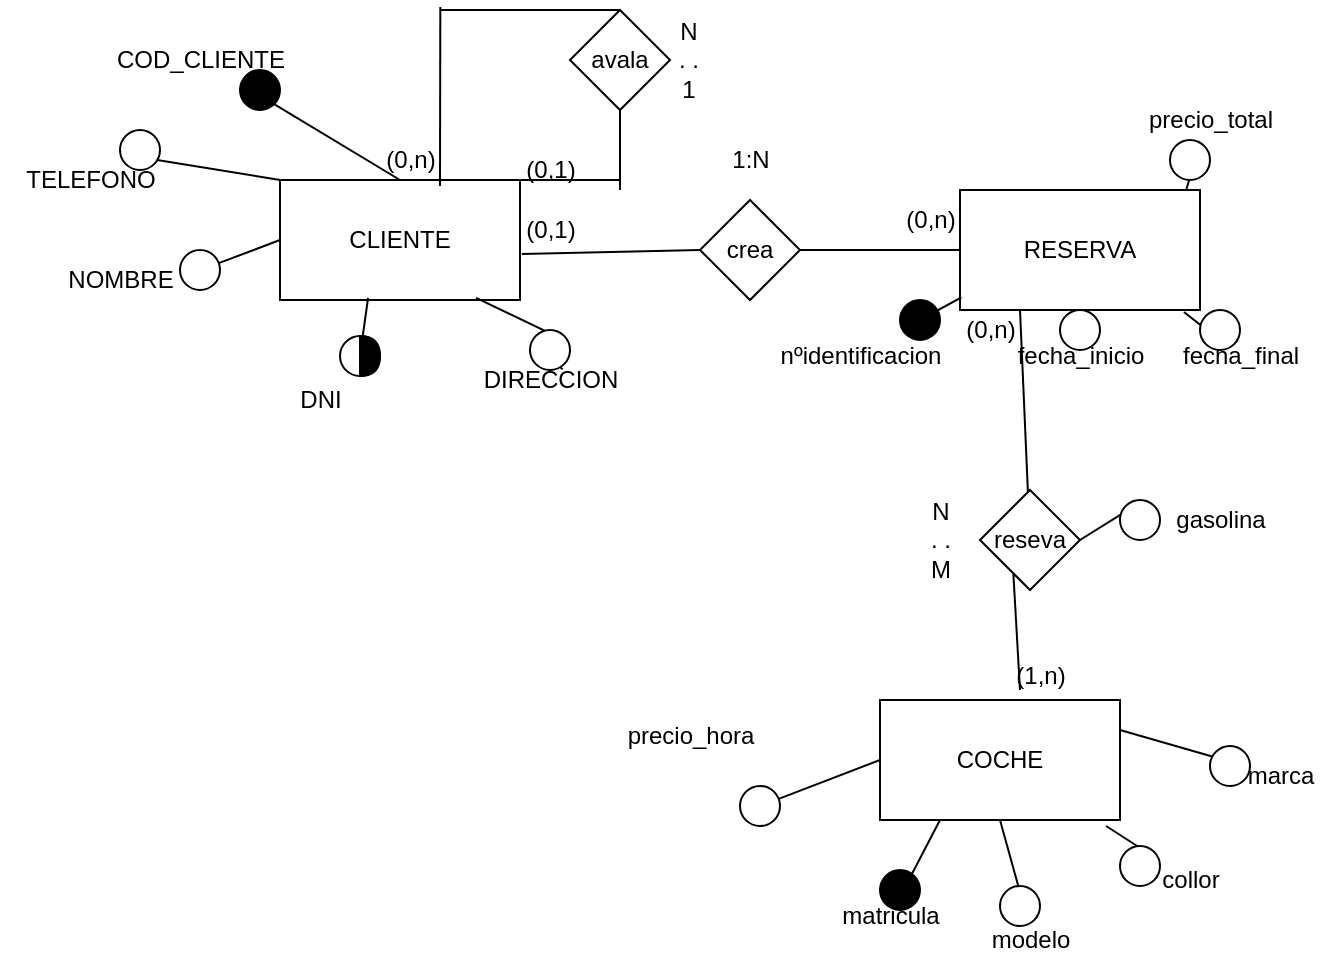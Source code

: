 <mxfile version="24.7.16">
  <diagram name="Página-1" id="aEJqK_Ya5Ug0Y6WHLHkw">
    <mxGraphModel dx="934" dy="852" grid="1" gridSize="10" guides="1" tooltips="1" connect="1" arrows="1" fold="1" page="1" pageScale="1" pageWidth="827" pageHeight="1169" math="0" shadow="0">
      <root>
        <mxCell id="0" />
        <mxCell id="1" parent="0" />
        <mxCell id="QmHvunByDf7axbcxnxKM-1" value="CLIENTE" style="rounded=0;whiteSpace=wrap;html=1;" vertex="1" parent="1">
          <mxGeometry x="210" y="325" width="120" height="60" as="geometry" />
        </mxCell>
        <mxCell id="QmHvunByDf7axbcxnxKM-2" value="RESERVA" style="rounded=0;whiteSpace=wrap;html=1;" vertex="1" parent="1">
          <mxGeometry x="550" y="330" width="120" height="60" as="geometry" />
        </mxCell>
        <mxCell id="QmHvunByDf7axbcxnxKM-3" value="COCHE" style="whiteSpace=wrap;html=1;" vertex="1" parent="1">
          <mxGeometry x="510" y="585" width="120" height="60" as="geometry" />
        </mxCell>
        <mxCell id="QmHvunByDf7axbcxnxKM-4" value="crea" style="rhombus;whiteSpace=wrap;html=1;" vertex="1" parent="1">
          <mxGeometry x="420" y="335" width="50" height="50" as="geometry" />
        </mxCell>
        <mxCell id="QmHvunByDf7axbcxnxKM-5" value="" style="endArrow=none;html=1;rounded=0;exitX=1.008;exitY=0.617;exitDx=0;exitDy=0;exitPerimeter=0;entryX=0;entryY=0.5;entryDx=0;entryDy=0;" edge="1" parent="1" source="QmHvunByDf7axbcxnxKM-1" target="QmHvunByDf7axbcxnxKM-4">
          <mxGeometry width="50" height="50" relative="1" as="geometry">
            <mxPoint x="380" y="400" as="sourcePoint" />
            <mxPoint x="430" y="350" as="targetPoint" />
          </mxGeometry>
        </mxCell>
        <mxCell id="QmHvunByDf7axbcxnxKM-6" value="" style="endArrow=none;html=1;rounded=0;entryX=0;entryY=0.5;entryDx=0;entryDy=0;exitX=1;exitY=0.5;exitDx=0;exitDy=0;" edge="1" parent="1" source="QmHvunByDf7axbcxnxKM-4" target="QmHvunByDf7axbcxnxKM-2">
          <mxGeometry width="50" height="50" relative="1" as="geometry">
            <mxPoint x="380" y="400" as="sourcePoint" />
            <mxPoint x="430" y="350" as="targetPoint" />
          </mxGeometry>
        </mxCell>
        <mxCell id="QmHvunByDf7axbcxnxKM-7" value="(0,n)" style="text;html=1;align=center;verticalAlign=middle;resizable=0;points=[];autosize=1;strokeColor=none;fillColor=none;" vertex="1" parent="1">
          <mxGeometry x="510" y="330" width="50" height="30" as="geometry" />
        </mxCell>
        <mxCell id="QmHvunByDf7axbcxnxKM-8" value="DNI" style="text;html=1;align=center;verticalAlign=middle;resizable=0;points=[];autosize=1;strokeColor=none;fillColor=none;" vertex="1" parent="1">
          <mxGeometry x="210" y="420" width="40" height="30" as="geometry" />
        </mxCell>
        <mxCell id="QmHvunByDf7axbcxnxKM-9" value="NOMBRE" style="text;html=1;align=center;verticalAlign=middle;resizable=0;points=[];autosize=1;strokeColor=none;fillColor=none;" vertex="1" parent="1">
          <mxGeometry x="90" y="360" width="80" height="30" as="geometry" />
        </mxCell>
        <mxCell id="QmHvunByDf7axbcxnxKM-10" value="DIRECCION" style="text;html=1;align=center;verticalAlign=middle;resizable=0;points=[];autosize=1;strokeColor=none;fillColor=none;" vertex="1" parent="1">
          <mxGeometry x="300" y="410" width="90" height="30" as="geometry" />
        </mxCell>
        <mxCell id="QmHvunByDf7axbcxnxKM-11" value="TELEFONO" style="text;html=1;align=center;verticalAlign=middle;resizable=0;points=[];autosize=1;strokeColor=none;fillColor=none;" vertex="1" parent="1">
          <mxGeometry x="70" y="310" width="90" height="30" as="geometry" />
        </mxCell>
        <mxCell id="QmHvunByDf7axbcxnxKM-13" value="" style="endArrow=none;html=1;rounded=0;exitX=0.817;exitY=0.983;exitDx=0;exitDy=0;exitPerimeter=0;entryX=0.467;entryY=0.067;entryDx=0;entryDy=0;entryPerimeter=0;" edge="1" parent="1" source="QmHvunByDf7axbcxnxKM-17" target="QmHvunByDf7axbcxnxKM-10">
          <mxGeometry width="50" height="50" relative="1" as="geometry">
            <mxPoint x="380" y="400" as="sourcePoint" />
            <mxPoint x="430" y="350" as="targetPoint" />
          </mxGeometry>
        </mxCell>
        <mxCell id="QmHvunByDf7axbcxnxKM-14" value="" style="endArrow=none;html=1;rounded=0;entryX=0.367;entryY=0.983;entryDx=0;entryDy=0;entryPerimeter=0;" edge="1" parent="1" source="QmHvunByDf7axbcxnxKM-19" target="QmHvunByDf7axbcxnxKM-1">
          <mxGeometry width="50" height="50" relative="1" as="geometry">
            <mxPoint x="250" y="410" as="sourcePoint" />
            <mxPoint x="430" y="350" as="targetPoint" />
          </mxGeometry>
        </mxCell>
        <mxCell id="QmHvunByDf7axbcxnxKM-15" value="" style="endArrow=none;html=1;rounded=0;exitX=0;exitY=0.5;exitDx=0;exitDy=0;" edge="1" parent="1" source="QmHvunByDf7axbcxnxKM-21" target="QmHvunByDf7axbcxnxKM-9">
          <mxGeometry width="50" height="50" relative="1" as="geometry">
            <mxPoint x="380" y="400" as="sourcePoint" />
            <mxPoint x="430" y="350" as="targetPoint" />
          </mxGeometry>
        </mxCell>
        <mxCell id="QmHvunByDf7axbcxnxKM-16" value="" style="endArrow=none;html=1;rounded=0;entryX=0;entryY=0;entryDx=0;entryDy=0;exitX=0.667;exitY=0.067;exitDx=0;exitDy=0;exitPerimeter=0;" edge="1" parent="1" source="QmHvunByDf7axbcxnxKM-11" target="QmHvunByDf7axbcxnxKM-1">
          <mxGeometry width="50" height="50" relative="1" as="geometry">
            <mxPoint x="380" y="400" as="sourcePoint" />
            <mxPoint x="430" y="350" as="targetPoint" />
          </mxGeometry>
        </mxCell>
        <mxCell id="QmHvunByDf7axbcxnxKM-18" value="" style="endArrow=none;html=1;rounded=0;exitX=0.817;exitY=0.983;exitDx=0;exitDy=0;exitPerimeter=0;entryX=0.467;entryY=0.067;entryDx=0;entryDy=0;entryPerimeter=0;" edge="1" parent="1" source="QmHvunByDf7axbcxnxKM-1" target="QmHvunByDf7axbcxnxKM-17">
          <mxGeometry width="50" height="50" relative="1" as="geometry">
            <mxPoint x="308" y="384" as="sourcePoint" />
            <mxPoint x="342" y="412" as="targetPoint" />
          </mxGeometry>
        </mxCell>
        <mxCell id="QmHvunByDf7axbcxnxKM-17" value="" style="ellipse;whiteSpace=wrap;html=1;aspect=fixed;" vertex="1" parent="1">
          <mxGeometry x="335" y="400" width="20" height="20" as="geometry" />
        </mxCell>
        <mxCell id="QmHvunByDf7axbcxnxKM-20" value="" style="endArrow=none;html=1;rounded=0;entryX=0.367;entryY=0.983;entryDx=0;entryDy=0;entryPerimeter=0;" edge="1" parent="1" target="QmHvunByDf7axbcxnxKM-19">
          <mxGeometry width="50" height="50" relative="1" as="geometry">
            <mxPoint x="250" y="410" as="sourcePoint" />
            <mxPoint x="254" y="384" as="targetPoint" />
          </mxGeometry>
        </mxCell>
        <mxCell id="QmHvunByDf7axbcxnxKM-19" value="" style="ellipse;whiteSpace=wrap;html=1;aspect=fixed;" vertex="1" parent="1">
          <mxGeometry x="240" y="403" width="20" height="20" as="geometry" />
        </mxCell>
        <mxCell id="QmHvunByDf7axbcxnxKM-22" value="" style="endArrow=none;html=1;rounded=0;exitX=0;exitY=0.5;exitDx=0;exitDy=0;" edge="1" parent="1" source="QmHvunByDf7axbcxnxKM-1" target="QmHvunByDf7axbcxnxKM-21">
          <mxGeometry width="50" height="50" relative="1" as="geometry">
            <mxPoint x="210" y="355" as="sourcePoint" />
            <mxPoint x="170" y="365" as="targetPoint" />
          </mxGeometry>
        </mxCell>
        <mxCell id="QmHvunByDf7axbcxnxKM-21" value="" style="ellipse;whiteSpace=wrap;html=1;aspect=fixed;" vertex="1" parent="1">
          <mxGeometry x="160" y="360" width="20" height="20" as="geometry" />
        </mxCell>
        <mxCell id="QmHvunByDf7axbcxnxKM-23" value="" style="ellipse;whiteSpace=wrap;html=1;aspect=fixed;" vertex="1" parent="1">
          <mxGeometry x="130" y="300" width="20" height="20" as="geometry" />
        </mxCell>
        <mxCell id="QmHvunByDf7axbcxnxKM-24" value="COD_CLIENTE" style="text;html=1;align=center;verticalAlign=middle;resizable=0;points=[];autosize=1;strokeColor=none;fillColor=none;" vertex="1" parent="1">
          <mxGeometry x="115" y="250" width="110" height="30" as="geometry" />
        </mxCell>
        <mxCell id="QmHvunByDf7axbcxnxKM-25" value="" style="endArrow=none;html=1;rounded=0;entryX=0.5;entryY=0;entryDx=0;entryDy=0;exitX=1;exitY=1;exitDx=0;exitDy=0;" edge="1" parent="1" source="QmHvunByDf7axbcxnxKM-26" target="QmHvunByDf7axbcxnxKM-1">
          <mxGeometry width="50" height="50" relative="1" as="geometry">
            <mxPoint x="260" y="270" as="sourcePoint" />
            <mxPoint x="430" y="350" as="targetPoint" />
          </mxGeometry>
        </mxCell>
        <mxCell id="QmHvunByDf7axbcxnxKM-26" value="" style="ellipse;whiteSpace=wrap;html=1;aspect=fixed;strokeColor=#000000;fillColor=#000000;" vertex="1" parent="1">
          <mxGeometry x="190" y="270" width="20" height="20" as="geometry" />
        </mxCell>
        <mxCell id="QmHvunByDf7axbcxnxKM-27" value="" style="endArrow=none;html=1;rounded=0;entryX=0.006;entryY=0.894;entryDx=0;entryDy=0;entryPerimeter=0;" edge="1" parent="1" target="QmHvunByDf7axbcxnxKM-2">
          <mxGeometry width="50" height="50" relative="1" as="geometry">
            <mxPoint x="530" y="395" as="sourcePoint" />
            <mxPoint x="540" y="385" as="targetPoint" />
          </mxGeometry>
        </mxCell>
        <mxCell id="QmHvunByDf7axbcxnxKM-28" value="nºidentificacion" style="text;html=1;align=center;verticalAlign=middle;resizable=0;points=[];autosize=1;strokeColor=none;fillColor=none;" vertex="1" parent="1">
          <mxGeometry x="450" y="398" width="100" height="30" as="geometry" />
        </mxCell>
        <mxCell id="QmHvunByDf7axbcxnxKM-29" value="fecha_inicio" style="text;html=1;align=center;verticalAlign=middle;resizable=0;points=[];autosize=1;strokeColor=none;fillColor=none;" vertex="1" parent="1">
          <mxGeometry x="565" y="398" width="90" height="30" as="geometry" />
        </mxCell>
        <mxCell id="QmHvunByDf7axbcxnxKM-30" value="fecha_final" style="text;html=1;align=center;verticalAlign=middle;resizable=0;points=[];autosize=1;strokeColor=none;fillColor=none;" vertex="1" parent="1">
          <mxGeometry x="650" y="398" width="80" height="30" as="geometry" />
        </mxCell>
        <mxCell id="QmHvunByDf7axbcxnxKM-31" value="precio_total" style="text;html=1;align=center;verticalAlign=middle;resizable=0;points=[];autosize=1;strokeColor=none;fillColor=none;" vertex="1" parent="1">
          <mxGeometry x="630" y="280" width="90" height="30" as="geometry" />
        </mxCell>
        <mxCell id="QmHvunByDf7axbcxnxKM-32" value="" style="endArrow=none;html=1;rounded=0;entryX=0.942;entryY=0;entryDx=0;entryDy=0;entryPerimeter=0;exitX=0.444;exitY=0.933;exitDx=0;exitDy=0;exitPerimeter=0;" edge="1" parent="1" source="QmHvunByDf7axbcxnxKM-31" target="QmHvunByDf7axbcxnxKM-2">
          <mxGeometry width="50" height="50" relative="1" as="geometry">
            <mxPoint x="380" y="400" as="sourcePoint" />
            <mxPoint x="430" y="350" as="targetPoint" />
          </mxGeometry>
        </mxCell>
        <mxCell id="QmHvunByDf7axbcxnxKM-33" value="" style="endArrow=none;html=1;rounded=0;exitX=0.5;exitY=1;exitDx=0;exitDy=0;" edge="1" parent="1" source="QmHvunByDf7axbcxnxKM-2" target="QmHvunByDf7axbcxnxKM-29">
          <mxGeometry width="50" height="50" relative="1" as="geometry">
            <mxPoint x="380" y="400" as="sourcePoint" />
            <mxPoint x="430" y="350" as="targetPoint" />
          </mxGeometry>
        </mxCell>
        <mxCell id="QmHvunByDf7axbcxnxKM-34" value="" style="endArrow=none;html=1;rounded=0;entryX=0.933;entryY=1.017;entryDx=0;entryDy=0;entryPerimeter=0;" edge="1" parent="1" source="QmHvunByDf7axbcxnxKM-30" target="QmHvunByDf7axbcxnxKM-2">
          <mxGeometry width="50" height="50" relative="1" as="geometry">
            <mxPoint x="380" y="400" as="sourcePoint" />
            <mxPoint x="430" y="350" as="targetPoint" />
          </mxGeometry>
        </mxCell>
        <mxCell id="QmHvunByDf7axbcxnxKM-35" value="" style="ellipse;whiteSpace=wrap;html=1;aspect=fixed;fillColor=#000000;" vertex="1" parent="1">
          <mxGeometry x="520" y="385" width="20" height="20" as="geometry" />
        </mxCell>
        <mxCell id="QmHvunByDf7axbcxnxKM-38" value="" style="ellipse;whiteSpace=wrap;html=1;aspect=fixed;" vertex="1" parent="1">
          <mxGeometry x="600" y="390" width="20" height="20" as="geometry" />
        </mxCell>
        <mxCell id="QmHvunByDf7axbcxnxKM-39" value="" style="ellipse;whiteSpace=wrap;html=1;aspect=fixed;" vertex="1" parent="1">
          <mxGeometry x="670" y="390" width="20" height="20" as="geometry" />
        </mxCell>
        <mxCell id="QmHvunByDf7axbcxnxKM-40" value="" style="ellipse;whiteSpace=wrap;html=1;aspect=fixed;" vertex="1" parent="1">
          <mxGeometry x="655" y="305" width="20" height="20" as="geometry" />
        </mxCell>
        <mxCell id="QmHvunByDf7axbcxnxKM-41" value="matricula" style="text;html=1;align=center;verticalAlign=middle;resizable=0;points=[];autosize=1;strokeColor=none;fillColor=none;" vertex="1" parent="1">
          <mxGeometry x="480" y="678" width="70" height="30" as="geometry" />
        </mxCell>
        <mxCell id="QmHvunByDf7axbcxnxKM-42" value="modelo" style="text;html=1;align=center;verticalAlign=middle;resizable=0;points=[];autosize=1;strokeColor=none;fillColor=none;" vertex="1" parent="1">
          <mxGeometry x="555" y="690" width="60" height="30" as="geometry" />
        </mxCell>
        <mxCell id="QmHvunByDf7axbcxnxKM-43" value="collor" style="text;html=1;align=center;verticalAlign=middle;resizable=0;points=[];autosize=1;strokeColor=none;fillColor=none;" vertex="1" parent="1">
          <mxGeometry x="640" y="660" width="50" height="30" as="geometry" />
        </mxCell>
        <mxCell id="QmHvunByDf7axbcxnxKM-44" value="marca" style="text;html=1;align=center;verticalAlign=middle;resizable=0;points=[];autosize=1;strokeColor=none;fillColor=none;" vertex="1" parent="1">
          <mxGeometry x="680" y="608" width="60" height="30" as="geometry" />
        </mxCell>
        <mxCell id="QmHvunByDf7axbcxnxKM-45" value="" style="endArrow=none;html=1;rounded=0;entryX=0.5;entryY=1;entryDx=0;entryDy=0;exitX=0.467;exitY=0.067;exitDx=0;exitDy=0;exitPerimeter=0;" edge="1" parent="1" source="QmHvunByDf7axbcxnxKM-42" target="QmHvunByDf7axbcxnxKM-3">
          <mxGeometry width="50" height="50" relative="1" as="geometry">
            <mxPoint x="400" y="460" as="sourcePoint" />
            <mxPoint x="450" y="410" as="targetPoint" />
          </mxGeometry>
        </mxCell>
        <mxCell id="QmHvunByDf7axbcxnxKM-46" value="" style="endArrow=none;html=1;rounded=0;entryX=0.25;entryY=1;entryDx=0;entryDy=0;" edge="1" parent="1" source="QmHvunByDf7axbcxnxKM-41" target="QmHvunByDf7axbcxnxKM-3">
          <mxGeometry width="50" height="50" relative="1" as="geometry">
            <mxPoint x="400" y="460" as="sourcePoint" />
            <mxPoint x="450" y="410" as="targetPoint" />
          </mxGeometry>
        </mxCell>
        <mxCell id="QmHvunByDf7axbcxnxKM-47" value="" style="endArrow=none;html=1;rounded=0;entryX=0.942;entryY=1.05;entryDx=0;entryDy=0;entryPerimeter=0;" edge="1" parent="1" source="QmHvunByDf7axbcxnxKM-43" target="QmHvunByDf7axbcxnxKM-3">
          <mxGeometry width="50" height="50" relative="1" as="geometry">
            <mxPoint x="400" y="460" as="sourcePoint" />
            <mxPoint x="450" y="410" as="targetPoint" />
          </mxGeometry>
        </mxCell>
        <mxCell id="QmHvunByDf7axbcxnxKM-48" value="" style="endArrow=none;html=1;rounded=0;entryX=1;entryY=0.25;entryDx=0;entryDy=0;" edge="1" parent="1" source="QmHvunByDf7axbcxnxKM-44" target="QmHvunByDf7axbcxnxKM-3">
          <mxGeometry width="50" height="50" relative="1" as="geometry">
            <mxPoint x="400" y="460" as="sourcePoint" />
            <mxPoint x="450" y="410" as="targetPoint" />
          </mxGeometry>
        </mxCell>
        <mxCell id="QmHvunByDf7axbcxnxKM-49" value="" style="ellipse;whiteSpace=wrap;html=1;aspect=fixed;fillColor=#000000;" vertex="1" parent="1">
          <mxGeometry x="510" y="670" width="20" height="20" as="geometry" />
        </mxCell>
        <mxCell id="QmHvunByDf7axbcxnxKM-53" value="" style="ellipse;whiteSpace=wrap;html=1;aspect=fixed;" vertex="1" parent="1">
          <mxGeometry x="570" y="678" width="20" height="20" as="geometry" />
        </mxCell>
        <mxCell id="QmHvunByDf7axbcxnxKM-54" value="" style="ellipse;whiteSpace=wrap;html=1;aspect=fixed;" vertex="1" parent="1">
          <mxGeometry x="630" y="658" width="20" height="20" as="geometry" />
        </mxCell>
        <mxCell id="QmHvunByDf7axbcxnxKM-55" value="" style="ellipse;whiteSpace=wrap;html=1;aspect=fixed;" vertex="1" parent="1">
          <mxGeometry x="675" y="608" width="20" height="20" as="geometry" />
        </mxCell>
        <mxCell id="QmHvunByDf7axbcxnxKM-56" value="" style="endArrow=none;html=1;rounded=0;entryX=0;entryY=0.5;entryDx=0;entryDy=0;" edge="1" parent="1" source="QmHvunByDf7axbcxnxKM-58" target="QmHvunByDf7axbcxnxKM-3">
          <mxGeometry width="50" height="50" relative="1" as="geometry">
            <mxPoint x="450" y="640" as="sourcePoint" />
            <mxPoint x="450" y="410" as="targetPoint" />
          </mxGeometry>
        </mxCell>
        <mxCell id="QmHvunByDf7axbcxnxKM-57" value="precio_hora" style="text;html=1;align=center;verticalAlign=middle;resizable=0;points=[];autosize=1;strokeColor=none;fillColor=none;" vertex="1" parent="1">
          <mxGeometry x="370" y="588" width="90" height="30" as="geometry" />
        </mxCell>
        <mxCell id="QmHvunByDf7axbcxnxKM-59" value="" style="endArrow=none;html=1;rounded=0;entryX=0;entryY=0.5;entryDx=0;entryDy=0;" edge="1" parent="1" target="QmHvunByDf7axbcxnxKM-58">
          <mxGeometry width="50" height="50" relative="1" as="geometry">
            <mxPoint x="450" y="640" as="sourcePoint" />
            <mxPoint x="510" y="615" as="targetPoint" />
          </mxGeometry>
        </mxCell>
        <mxCell id="QmHvunByDf7axbcxnxKM-58" value="" style="ellipse;whiteSpace=wrap;html=1;aspect=fixed;" vertex="1" parent="1">
          <mxGeometry x="440" y="628" width="20" height="20" as="geometry" />
        </mxCell>
        <mxCell id="QmHvunByDf7axbcxnxKM-60" value="" style="endArrow=none;html=1;rounded=0;entryX=0.25;entryY=1;entryDx=0;entryDy=0;" edge="1" parent="1" source="QmHvunByDf7axbcxnxKM-61" target="QmHvunByDf7axbcxnxKM-2">
          <mxGeometry width="50" height="50" relative="1" as="geometry">
            <mxPoint x="580" y="580" as="sourcePoint" />
            <mxPoint x="430" y="350" as="targetPoint" />
          </mxGeometry>
        </mxCell>
        <mxCell id="QmHvunByDf7axbcxnxKM-62" value="" style="endArrow=none;html=1;rounded=0;entryX=0.25;entryY=1;entryDx=0;entryDy=0;" edge="1" parent="1" target="QmHvunByDf7axbcxnxKM-61">
          <mxGeometry width="50" height="50" relative="1" as="geometry">
            <mxPoint x="580" y="580" as="sourcePoint" />
            <mxPoint x="580" y="390" as="targetPoint" />
          </mxGeometry>
        </mxCell>
        <mxCell id="QmHvunByDf7axbcxnxKM-61" value="reseva" style="rhombus;whiteSpace=wrap;html=1;" vertex="1" parent="1">
          <mxGeometry x="560" y="480" width="50" height="50" as="geometry" />
        </mxCell>
        <mxCell id="QmHvunByDf7axbcxnxKM-63" value="(1,n)" style="text;html=1;align=center;verticalAlign=middle;resizable=0;points=[];autosize=1;strokeColor=none;fillColor=none;" vertex="1" parent="1">
          <mxGeometry x="565" y="558" width="50" height="30" as="geometry" />
        </mxCell>
        <mxCell id="QmHvunByDf7axbcxnxKM-64" value="(0,n)" style="text;html=1;align=center;verticalAlign=middle;resizable=0;points=[];autosize=1;strokeColor=none;fillColor=none;" vertex="1" parent="1">
          <mxGeometry x="540" y="385" width="50" height="30" as="geometry" />
        </mxCell>
        <mxCell id="QmHvunByDf7axbcxnxKM-65" value="gasolina" style="text;html=1;align=center;verticalAlign=middle;resizable=0;points=[];autosize=1;strokeColor=none;fillColor=none;" vertex="1" parent="1">
          <mxGeometry x="645" y="480" width="70" height="30" as="geometry" />
        </mxCell>
        <mxCell id="QmHvunByDf7axbcxnxKM-66" value="" style="endArrow=none;html=1;rounded=0;entryX=0.006;entryY=0.372;entryDx=0;entryDy=0;entryPerimeter=0;exitX=1;exitY=0.5;exitDx=0;exitDy=0;" edge="1" parent="1" source="QmHvunByDf7axbcxnxKM-67" target="QmHvunByDf7axbcxnxKM-65">
          <mxGeometry width="50" height="50" relative="1" as="geometry">
            <mxPoint x="460" y="470" as="sourcePoint" />
            <mxPoint x="510" y="420" as="targetPoint" />
          </mxGeometry>
        </mxCell>
        <mxCell id="QmHvunByDf7axbcxnxKM-68" value="(0,1)" style="text;html=1;align=center;verticalAlign=middle;resizable=0;points=[];autosize=1;strokeColor=none;fillColor=none;" vertex="1" parent="1">
          <mxGeometry x="320" y="335" width="50" height="30" as="geometry" />
        </mxCell>
        <mxCell id="QmHvunByDf7axbcxnxKM-70" value="" style="endArrow=none;html=1;rounded=0;entryX=0.006;entryY=0.372;entryDx=0;entryDy=0;entryPerimeter=0;exitX=1;exitY=0.5;exitDx=0;exitDy=0;" edge="1" parent="1" source="QmHvunByDf7axbcxnxKM-61" target="QmHvunByDf7axbcxnxKM-67">
          <mxGeometry width="50" height="50" relative="1" as="geometry">
            <mxPoint x="610" y="505" as="sourcePoint" />
            <mxPoint x="645" y="491" as="targetPoint" />
          </mxGeometry>
        </mxCell>
        <mxCell id="QmHvunByDf7axbcxnxKM-67" value="" style="ellipse;whiteSpace=wrap;html=1;aspect=fixed;" vertex="1" parent="1">
          <mxGeometry x="630" y="485" width="20" height="20" as="geometry" />
        </mxCell>
        <mxCell id="QmHvunByDf7axbcxnxKM-71" value="N&lt;div&gt;. .&lt;br&gt;M&lt;/div&gt;" style="text;html=1;align=center;verticalAlign=middle;resizable=0;points=[];autosize=1;strokeColor=none;fillColor=none;" vertex="1" parent="1">
          <mxGeometry x="525" y="475" width="30" height="60" as="geometry" />
        </mxCell>
        <mxCell id="QmHvunByDf7axbcxnxKM-72" value="1:N" style="text;html=1;align=center;verticalAlign=middle;resizable=0;points=[];autosize=1;strokeColor=none;fillColor=none;" vertex="1" parent="1">
          <mxGeometry x="425" y="300" width="40" height="30" as="geometry" />
        </mxCell>
        <mxCell id="QmHvunByDf7axbcxnxKM-74" value="" style="endArrow=none;html=1;rounded=0;exitX=0.907;exitY=0.075;exitDx=0;exitDy=0;exitPerimeter=0;" edge="1" parent="1">
          <mxGeometry width="50" height="50" relative="1" as="geometry">
            <mxPoint x="290.0" y="328" as="sourcePoint" />
            <mxPoint x="290.16" y="238.5" as="targetPoint" />
          </mxGeometry>
        </mxCell>
        <mxCell id="QmHvunByDf7axbcxnxKM-75" value="" style="endArrow=none;html=1;rounded=0;" edge="1" parent="1">
          <mxGeometry width="50" height="50" relative="1" as="geometry">
            <mxPoint x="290" y="240" as="sourcePoint" />
            <mxPoint x="380" y="240" as="targetPoint" />
          </mxGeometry>
        </mxCell>
        <mxCell id="QmHvunByDf7axbcxnxKM-76" value="avala" style="rhombus;whiteSpace=wrap;html=1;" vertex="1" parent="1">
          <mxGeometry x="355" y="240" width="50" height="50" as="geometry" />
        </mxCell>
        <mxCell id="QmHvunByDf7axbcxnxKM-77" value="" style="endArrow=none;html=1;rounded=0;entryX=0.5;entryY=1;entryDx=0;entryDy=0;" edge="1" parent="1" target="QmHvunByDf7axbcxnxKM-76">
          <mxGeometry width="50" height="50" relative="1" as="geometry">
            <mxPoint x="380" y="330" as="sourcePoint" />
            <mxPoint x="420" y="420" as="targetPoint" />
          </mxGeometry>
        </mxCell>
        <mxCell id="QmHvunByDf7axbcxnxKM-78" value="" style="endArrow=none;html=1;rounded=0;exitX=1;exitY=0;exitDx=0;exitDy=0;" edge="1" parent="1" source="QmHvunByDf7axbcxnxKM-1">
          <mxGeometry width="50" height="50" relative="1" as="geometry">
            <mxPoint x="370" y="470" as="sourcePoint" />
            <mxPoint x="380" y="325" as="targetPoint" />
          </mxGeometry>
        </mxCell>
        <mxCell id="QmHvunByDf7axbcxnxKM-79" value="(0,1)" style="text;html=1;align=center;verticalAlign=middle;resizable=0;points=[];autosize=1;strokeColor=none;fillColor=none;" vertex="1" parent="1">
          <mxGeometry x="320" y="305" width="50" height="30" as="geometry" />
        </mxCell>
        <mxCell id="QmHvunByDf7axbcxnxKM-80" value="(0,n)" style="text;html=1;align=center;verticalAlign=middle;resizable=0;points=[];autosize=1;strokeColor=none;fillColor=none;" vertex="1" parent="1">
          <mxGeometry x="250" y="300" width="50" height="30" as="geometry" />
        </mxCell>
        <mxCell id="QmHvunByDf7axbcxnxKM-81" value="N&lt;div&gt;. .&lt;/div&gt;&lt;div&gt;1&lt;/div&gt;" style="text;html=1;align=center;verticalAlign=middle;resizable=0;points=[];autosize=1;strokeColor=none;fillColor=none;" vertex="1" parent="1">
          <mxGeometry x="399" y="235" width="30" height="60" as="geometry" />
        </mxCell>
        <mxCell id="QmHvunByDf7axbcxnxKM-82" value="" style="shape=or;whiteSpace=wrap;html=1;fillColor=#000000;" vertex="1" parent="1">
          <mxGeometry x="250" y="403" width="10" height="20" as="geometry" />
        </mxCell>
      </root>
    </mxGraphModel>
  </diagram>
</mxfile>
